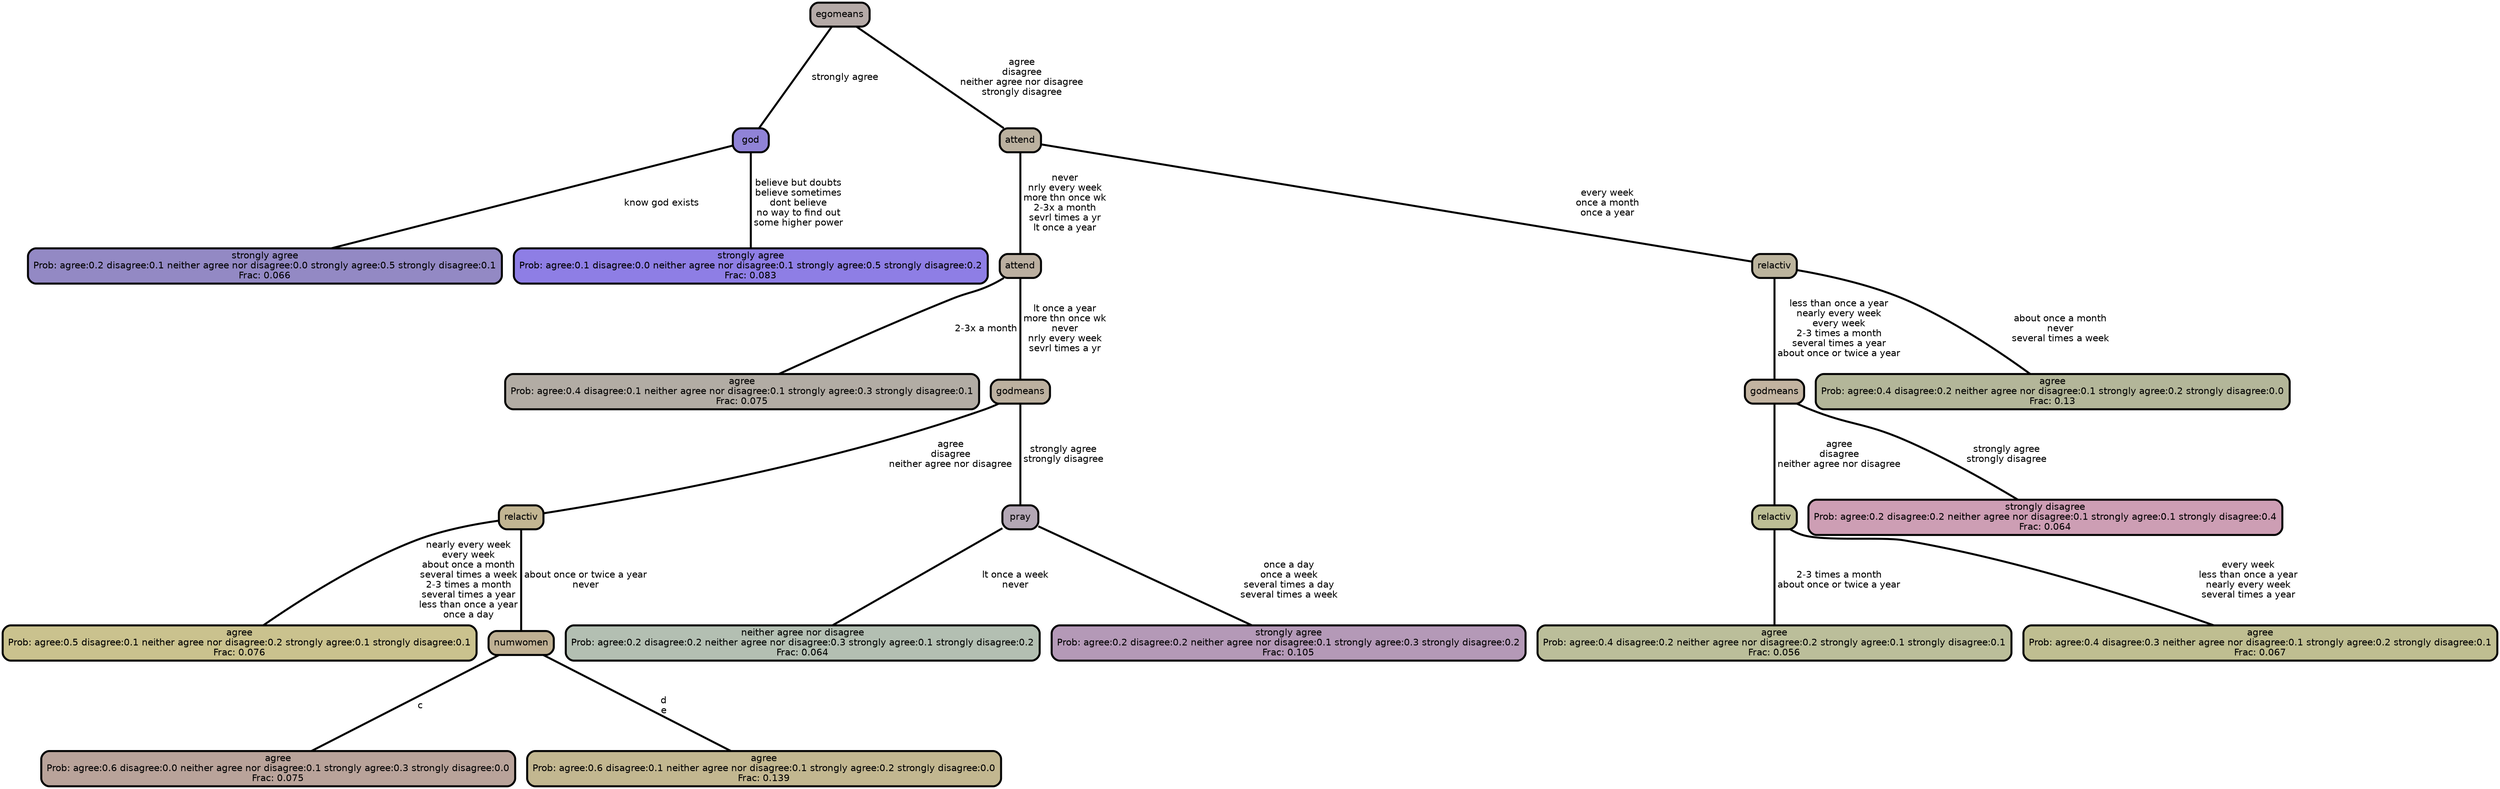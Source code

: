 graph Tree {
node [shape=box, style="filled, rounded",color="black",penwidth="3",fontcolor="black",                 fontname=helvetica] ;
graph [ranksep="0 equally", splines=straight,                 bgcolor=transparent, dpi=200] ;
edge [fontname=helvetica, color=black] ;
0 [label="strongly agree
Prob: agree:0.2 disagree:0.1 neither agree nor disagree:0.0 strongly agree:0.5 strongly disagree:0.1
Frac: 0.066", fillcolor="#9389c4"] ;
1 [label="god", fillcolor="#9083d7"] ;
2 [label="strongly agree
Prob: agree:0.1 disagree:0.0 neither agree nor disagree:0.1 strongly agree:0.5 strongly disagree:0.2
Frac: 0.083", fillcolor="#8e7ee5"] ;
3 [label="egomeans", fillcolor="#b5aaa7"] ;
4 [label="agree
Prob: agree:0.4 disagree:0.1 neither agree nor disagree:0.1 strongly agree:0.3 strongly disagree:0.1
Frac: 0.075", fillcolor="#b2aca4"] ;
5 [label="attend", fillcolor="#bbafa0"] ;
6 [label="agree
Prob: agree:0.5 disagree:0.1 neither agree nor disagree:0.2 strongly agree:0.1 strongly disagree:0.1
Frac: 0.076", fillcolor="#cac28e"] ;
7 [label="relactiv", fillcolor="#c2b592"] ;
8 [label="agree
Prob: agree:0.6 disagree:0.0 neither agree nor disagree:0.1 strongly agree:0.3 strongly disagree:0.0
Frac: 0.075", fillcolor="#b9a39a"] ;
9 [label="numwomen", fillcolor="#bfb093"] ;
10 [label="agree
Prob: agree:0.6 disagree:0.1 neither agree nor disagree:0.1 strongly agree:0.2 strongly disagree:0.0
Frac: 0.139", fillcolor="#c2b790"] ;
11 [label="godmeans", fillcolor="#bcb09f"] ;
12 [label="neither agree nor disagree
Prob: agree:0.2 disagree:0.2 neither agree nor disagree:0.3 strongly agree:0.1 strongly disagree:0.2
Frac: 0.064", fillcolor="#b3bfb2"] ;
13 [label="pray", fillcolor="#b3a7b5"] ;
14 [label="strongly agree
Prob: agree:0.2 disagree:0.2 neither agree nor disagree:0.1 strongly agree:0.3 strongly disagree:0.2
Frac: 0.105", fillcolor="#b499b7"] ;
15 [label="attend", fillcolor="#bbb19f"] ;
16 [label="agree
Prob: agree:0.4 disagree:0.2 neither agree nor disagree:0.2 strongly agree:0.1 strongly disagree:0.1
Frac: 0.056", fillcolor="#bbbe9a"] ;
17 [label="relactiv", fillcolor="#bdbe95"] ;
18 [label="agree
Prob: agree:0.4 disagree:0.3 neither agree nor disagree:0.1 strongly agree:0.2 strongly disagree:0.1
Frac: 0.067", fillcolor="#bfbe91"] ;
19 [label="godmeans", fillcolor="#c2b3a0"] ;
20 [label="strongly disagree
Prob: agree:0.2 disagree:0.2 neither agree nor disagree:0.1 strongly agree:0.1 strongly disagree:0.4
Frac: 0.064", fillcolor="#cd9eb4"] ;
21 [label="relactiv", fillcolor="#bcb49d"] ;
22 [label="agree
Prob: agree:0.4 disagree:0.2 neither agree nor disagree:0.1 strongly agree:0.2 strongly disagree:0.0
Frac: 0.13", fillcolor="#b3b699"] ;
1 -- 0 [label=" know god exists",penwidth=3] ;
1 -- 2 [label=" believe but doubts\n believe sometimes\n dont believe\n no way to find out\n some higher power",penwidth=3] ;
3 -- 1 [label=" strongly agree",penwidth=3] ;
3 -- 15 [label=" agree\n disagree\n neither agree nor disagree\n strongly disagree",penwidth=3] ;
5 -- 4 [label=" 2-3x a month",penwidth=3] ;
5 -- 11 [label=" lt once a year\n more thn once wk\n never\n nrly every week\n sevrl times a yr",penwidth=3] ;
7 -- 6 [label=" nearly every week\n every week\n about once a month\n several times a week\n 2-3 times a month\n several times a year\n less than once a year\n once a day",penwidth=3] ;
7 -- 9 [label=" about once or twice a year\n never",penwidth=3] ;
9 -- 8 [label=" c",penwidth=3] ;
9 -- 10 [label=" d\n e",penwidth=3] ;
11 -- 7 [label=" agree\n disagree\n neither agree nor disagree",penwidth=3] ;
11 -- 13 [label=" strongly agree\n strongly disagree",penwidth=3] ;
13 -- 12 [label=" lt once a week\n never",penwidth=3] ;
13 -- 14 [label=" once a day\n once a week\n several times a day\n several times a week",penwidth=3] ;
15 -- 5 [label=" never\n nrly every week\n more thn once wk\n 2-3x a month\n sevrl times a yr\n lt once a year",penwidth=3] ;
15 -- 21 [label=" every week\n once a month\n once a year",penwidth=3] ;
17 -- 16 [label=" 2-3 times a month\n about once or twice a year",penwidth=3] ;
17 -- 18 [label=" every week\n less than once a year\n nearly every week\n several times a year",penwidth=3] ;
19 -- 17 [label=" agree\n disagree\n neither agree nor disagree",penwidth=3] ;
19 -- 20 [label=" strongly agree\n strongly disagree",penwidth=3] ;
21 -- 19 [label=" less than once a year\n nearly every week\n every week\n 2-3 times a month\n several times a year\n about once or twice a year",penwidth=3] ;
21 -- 22 [label=" about once a month\n never\n several times a week",penwidth=3] ;
{rank = same;}}